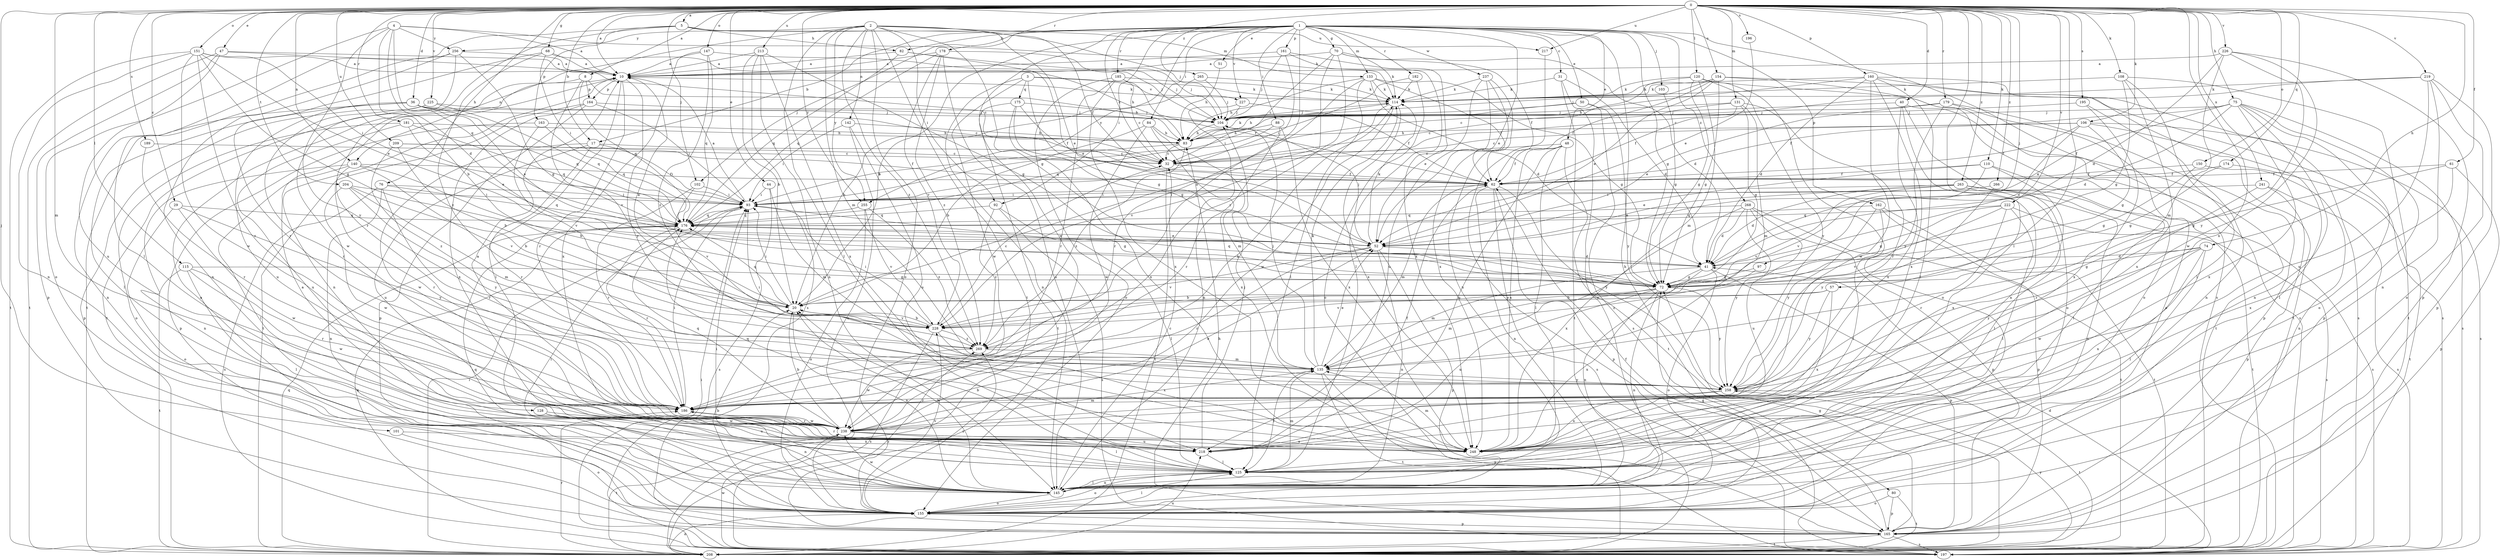 strict digraph  {
0;
1;
2;
3;
4;
5;
8;
10;
17;
20;
29;
31;
32;
36;
40;
41;
44;
47;
48;
50;
51;
52;
57;
61;
62;
68;
70;
72;
74;
75;
76;
80;
82;
83;
84;
88;
92;
93;
97;
101;
102;
103;
104;
106;
108;
110;
114;
115;
120;
125;
128;
131;
133;
135;
140;
142;
145;
147;
150;
151;
154;
155;
160;
161;
162;
163;
164;
165;
174;
175;
176;
178;
179;
181;
182;
185;
186;
189;
195;
196;
197;
204;
208;
209;
213;
217;
218;
219;
222;
225;
226;
227;
228;
237;
238;
241;
248;
255;
256;
258;
263;
265;
266;
268;
269;
0 -> 5  [label=a];
0 -> 8  [label=a];
0 -> 10  [label=a];
0 -> 17  [label=b];
0 -> 29  [label=c];
0 -> 36  [label=d];
0 -> 40  [label=d];
0 -> 44  [label=e];
0 -> 47  [label=e];
0 -> 57  [label=f];
0 -> 61  [label=f];
0 -> 68  [label=g];
0 -> 74  [label=h];
0 -> 75  [label=h];
0 -> 76  [label=h];
0 -> 97  [label=j];
0 -> 101  [label=j];
0 -> 102  [label=j];
0 -> 106  [label=k];
0 -> 108  [label=k];
0 -> 110  [label=k];
0 -> 115  [label=l];
0 -> 120  [label=l];
0 -> 125  [label=l];
0 -> 128  [label=m];
0 -> 131  [label=m];
0 -> 140  [label=n];
0 -> 147  [label=o];
0 -> 150  [label=o];
0 -> 151  [label=o];
0 -> 154  [label=o];
0 -> 160  [label=p];
0 -> 174  [label=q];
0 -> 178  [label=r];
0 -> 179  [label=r];
0 -> 181  [label=r];
0 -> 189  [label=s];
0 -> 195  [label=s];
0 -> 196  [label=s];
0 -> 204  [label=t];
0 -> 209  [label=u];
0 -> 213  [label=u];
0 -> 217  [label=u];
0 -> 219  [label=v];
0 -> 222  [label=v];
0 -> 225  [label=v];
0 -> 226  [label=v];
0 -> 241  [label=x];
0 -> 248  [label=x];
0 -> 255  [label=y];
0 -> 263  [label=z];
0 -> 265  [label=z];
0 -> 266  [label=z];
1 -> 17  [label=b];
1 -> 20  [label=b];
1 -> 31  [label=c];
1 -> 32  [label=c];
1 -> 48  [label=e];
1 -> 50  [label=e];
1 -> 51  [label=e];
1 -> 52  [label=e];
1 -> 70  [label=g];
1 -> 72  [label=g];
1 -> 80  [label=h];
1 -> 82  [label=h];
1 -> 84  [label=i];
1 -> 88  [label=i];
1 -> 92  [label=i];
1 -> 102  [label=j];
1 -> 103  [label=j];
1 -> 133  [label=m];
1 -> 161  [label=p];
1 -> 162  [label=p];
1 -> 182  [label=r];
1 -> 185  [label=r];
1 -> 197  [label=s];
1 -> 227  [label=v];
1 -> 237  [label=w];
1 -> 238  [label=w];
1 -> 255  [label=y];
1 -> 268  [label=z];
1 -> 269  [label=z];
2 -> 52  [label=e];
2 -> 62  [label=f];
2 -> 72  [label=g];
2 -> 92  [label=i];
2 -> 125  [label=l];
2 -> 133  [label=m];
2 -> 135  [label=m];
2 -> 140  [label=n];
2 -> 142  [label=n];
2 -> 155  [label=o];
2 -> 208  [label=t];
2 -> 255  [label=y];
2 -> 256  [label=y];
2 -> 269  [label=z];
3 -> 72  [label=g];
3 -> 114  [label=k];
3 -> 145  [label=n];
3 -> 175  [label=q];
3 -> 227  [label=v];
3 -> 238  [label=w];
4 -> 10  [label=a];
4 -> 20  [label=b];
4 -> 41  [label=d];
4 -> 114  [label=k];
4 -> 155  [label=o];
4 -> 176  [label=q];
4 -> 256  [label=y];
4 -> 258  [label=y];
5 -> 82  [label=h];
5 -> 104  [label=j];
5 -> 125  [label=l];
5 -> 163  [label=p];
5 -> 186  [label=r];
5 -> 217  [label=u];
8 -> 83  [label=h];
8 -> 164  [label=p];
8 -> 176  [label=q];
8 -> 208  [label=t];
8 -> 228  [label=v];
10 -> 114  [label=k];
10 -> 125  [label=l];
10 -> 145  [label=n];
10 -> 164  [label=p];
10 -> 186  [label=r];
10 -> 258  [label=y];
17 -> 32  [label=c];
17 -> 93  [label=i];
17 -> 186  [label=r];
17 -> 218  [label=u];
17 -> 238  [label=w];
20 -> 10  [label=a];
20 -> 93  [label=i];
20 -> 145  [label=n];
20 -> 176  [label=q];
20 -> 228  [label=v];
29 -> 155  [label=o];
29 -> 176  [label=q];
29 -> 238  [label=w];
29 -> 258  [label=y];
31 -> 41  [label=d];
31 -> 114  [label=k];
31 -> 155  [label=o];
31 -> 208  [label=t];
32 -> 62  [label=f];
32 -> 208  [label=t];
36 -> 32  [label=c];
36 -> 52  [label=e];
36 -> 104  [label=j];
36 -> 125  [label=l];
36 -> 145  [label=n];
36 -> 176  [label=q];
36 -> 218  [label=u];
40 -> 104  [label=j];
40 -> 145  [label=n];
40 -> 155  [label=o];
40 -> 208  [label=t];
40 -> 218  [label=u];
41 -> 72  [label=g];
41 -> 135  [label=m];
41 -> 145  [label=n];
41 -> 155  [label=o];
41 -> 165  [label=p];
41 -> 176  [label=q];
44 -> 93  [label=i];
44 -> 135  [label=m];
44 -> 197  [label=s];
47 -> 10  [label=a];
47 -> 32  [label=c];
47 -> 165  [label=p];
47 -> 208  [label=t];
47 -> 218  [label=u];
48 -> 32  [label=c];
48 -> 62  [label=f];
48 -> 125  [label=l];
48 -> 208  [label=t];
48 -> 218  [label=u];
48 -> 248  [label=x];
50 -> 83  [label=h];
50 -> 104  [label=j];
50 -> 197  [label=s];
50 -> 258  [label=y];
51 -> 83  [label=h];
52 -> 41  [label=d];
52 -> 104  [label=j];
52 -> 114  [label=k];
52 -> 145  [label=n];
52 -> 165  [label=p];
52 -> 186  [label=r];
52 -> 228  [label=v];
57 -> 20  [label=b];
57 -> 228  [label=v];
57 -> 248  [label=x];
57 -> 258  [label=y];
61 -> 62  [label=f];
61 -> 72  [label=g];
61 -> 165  [label=p];
61 -> 248  [label=x];
62 -> 93  [label=i];
62 -> 135  [label=m];
62 -> 145  [label=n];
62 -> 165  [label=p];
62 -> 197  [label=s];
62 -> 258  [label=y];
68 -> 10  [label=a];
68 -> 83  [label=h];
68 -> 93  [label=i];
68 -> 186  [label=r];
68 -> 269  [label=z];
70 -> 10  [label=a];
70 -> 20  [label=b];
70 -> 32  [label=c];
70 -> 41  [label=d];
70 -> 62  [label=f];
70 -> 114  [label=k];
70 -> 269  [label=z];
72 -> 20  [label=b];
72 -> 135  [label=m];
72 -> 145  [label=n];
72 -> 218  [label=u];
72 -> 248  [label=x];
72 -> 258  [label=y];
74 -> 41  [label=d];
74 -> 72  [label=g];
74 -> 125  [label=l];
74 -> 238  [label=w];
74 -> 248  [label=x];
74 -> 258  [label=y];
75 -> 41  [label=d];
75 -> 52  [label=e];
75 -> 62  [label=f];
75 -> 104  [label=j];
75 -> 145  [label=n];
75 -> 155  [label=o];
75 -> 165  [label=p];
75 -> 197  [label=s];
75 -> 248  [label=x];
76 -> 93  [label=i];
76 -> 145  [label=n];
76 -> 176  [label=q];
76 -> 186  [label=r];
76 -> 197  [label=s];
80 -> 155  [label=o];
80 -> 165  [label=p];
80 -> 208  [label=t];
82 -> 10  [label=a];
82 -> 52  [label=e];
82 -> 104  [label=j];
82 -> 176  [label=q];
83 -> 32  [label=c];
83 -> 93  [label=i];
83 -> 114  [label=k];
83 -> 269  [label=z];
84 -> 20  [label=b];
84 -> 83  [label=h];
84 -> 135  [label=m];
84 -> 238  [label=w];
84 -> 248  [label=x];
88 -> 83  [label=h];
88 -> 176  [label=q];
88 -> 186  [label=r];
88 -> 248  [label=x];
92 -> 125  [label=l];
92 -> 176  [label=q];
92 -> 197  [label=s];
92 -> 269  [label=z];
93 -> 10  [label=a];
93 -> 72  [label=g];
93 -> 176  [label=q];
97 -> 72  [label=g];
97 -> 269  [label=z];
101 -> 155  [label=o];
101 -> 248  [label=x];
102 -> 93  [label=i];
102 -> 186  [label=r];
102 -> 228  [label=v];
103 -> 72  [label=g];
104 -> 83  [label=h];
106 -> 32  [label=c];
106 -> 41  [label=d];
106 -> 62  [label=f];
106 -> 72  [label=g];
106 -> 83  [label=h];
106 -> 125  [label=l];
106 -> 197  [label=s];
108 -> 72  [label=g];
108 -> 114  [label=k];
108 -> 125  [label=l];
108 -> 208  [label=t];
108 -> 248  [label=x];
110 -> 52  [label=e];
110 -> 62  [label=f];
110 -> 125  [label=l];
110 -> 228  [label=v];
110 -> 248  [label=x];
114 -> 104  [label=j];
114 -> 228  [label=v];
114 -> 238  [label=w];
114 -> 248  [label=x];
115 -> 72  [label=g];
115 -> 125  [label=l];
115 -> 186  [label=r];
115 -> 208  [label=t];
115 -> 238  [label=w];
120 -> 32  [label=c];
120 -> 72  [label=g];
120 -> 114  [label=k];
120 -> 135  [label=m];
120 -> 155  [label=o];
120 -> 197  [label=s];
120 -> 258  [label=y];
125 -> 20  [label=b];
125 -> 135  [label=m];
125 -> 145  [label=n];
125 -> 155  [label=o];
128 -> 145  [label=n];
128 -> 218  [label=u];
128 -> 238  [label=w];
131 -> 32  [label=c];
131 -> 62  [label=f];
131 -> 72  [label=g];
131 -> 104  [label=j];
131 -> 135  [label=m];
131 -> 186  [label=r];
133 -> 41  [label=d];
133 -> 62  [label=f];
133 -> 72  [label=g];
133 -> 83  [label=h];
133 -> 114  [label=k];
133 -> 125  [label=l];
133 -> 186  [label=r];
135 -> 52  [label=e];
135 -> 93  [label=i];
135 -> 104  [label=j];
135 -> 114  [label=k];
135 -> 125  [label=l];
135 -> 197  [label=s];
135 -> 208  [label=t];
135 -> 258  [label=y];
140 -> 20  [label=b];
140 -> 62  [label=f];
140 -> 125  [label=l];
140 -> 145  [label=n];
140 -> 186  [label=r];
140 -> 228  [label=v];
142 -> 83  [label=h];
142 -> 93  [label=i];
142 -> 155  [label=o];
142 -> 218  [label=u];
145 -> 10  [label=a];
145 -> 20  [label=b];
145 -> 32  [label=c];
145 -> 93  [label=i];
145 -> 125  [label=l];
145 -> 155  [label=o];
145 -> 238  [label=w];
147 -> 10  [label=a];
147 -> 104  [label=j];
147 -> 176  [label=q];
147 -> 248  [label=x];
147 -> 269  [label=z];
150 -> 62  [label=f];
150 -> 72  [label=g];
150 -> 145  [label=n];
151 -> 10  [label=a];
151 -> 52  [label=e];
151 -> 72  [label=g];
151 -> 93  [label=i];
151 -> 145  [label=n];
151 -> 186  [label=r];
151 -> 208  [label=t];
151 -> 238  [label=w];
154 -> 52  [label=e];
154 -> 62  [label=f];
154 -> 72  [label=g];
154 -> 104  [label=j];
154 -> 114  [label=k];
154 -> 155  [label=o];
154 -> 197  [label=s];
155 -> 10  [label=a];
155 -> 20  [label=b];
155 -> 72  [label=g];
155 -> 93  [label=i];
155 -> 125  [label=l];
155 -> 165  [label=p];
155 -> 176  [label=q];
155 -> 228  [label=v];
155 -> 269  [label=z];
160 -> 41  [label=d];
160 -> 83  [label=h];
160 -> 114  [label=k];
160 -> 125  [label=l];
160 -> 197  [label=s];
160 -> 208  [label=t];
160 -> 238  [label=w];
160 -> 248  [label=x];
161 -> 10  [label=a];
161 -> 93  [label=i];
161 -> 104  [label=j];
161 -> 125  [label=l];
161 -> 248  [label=x];
162 -> 125  [label=l];
162 -> 165  [label=p];
162 -> 176  [label=q];
162 -> 208  [label=t];
162 -> 258  [label=y];
163 -> 83  [label=h];
163 -> 165  [label=p];
163 -> 176  [label=q];
163 -> 228  [label=v];
164 -> 93  [label=i];
164 -> 104  [label=j];
164 -> 165  [label=p];
164 -> 208  [label=t];
164 -> 248  [label=x];
165 -> 62  [label=f];
165 -> 72  [label=g];
165 -> 83  [label=h];
165 -> 197  [label=s];
165 -> 208  [label=t];
165 -> 269  [label=z];
174 -> 62  [label=f];
174 -> 72  [label=g];
174 -> 208  [label=t];
175 -> 62  [label=f];
175 -> 72  [label=g];
175 -> 104  [label=j];
175 -> 208  [label=t];
175 -> 248  [label=x];
176 -> 52  [label=e];
176 -> 186  [label=r];
178 -> 10  [label=a];
178 -> 104  [label=j];
178 -> 145  [label=n];
178 -> 176  [label=q];
178 -> 228  [label=v];
178 -> 269  [label=z];
179 -> 52  [label=e];
179 -> 104  [label=j];
179 -> 155  [label=o];
179 -> 165  [label=p];
179 -> 258  [label=y];
181 -> 52  [label=e];
181 -> 83  [label=h];
181 -> 155  [label=o];
181 -> 176  [label=q];
181 -> 218  [label=u];
182 -> 93  [label=i];
182 -> 114  [label=k];
182 -> 155  [label=o];
185 -> 32  [label=c];
185 -> 62  [label=f];
185 -> 114  [label=k];
185 -> 155  [label=o];
185 -> 186  [label=r];
185 -> 248  [label=x];
186 -> 93  [label=i];
186 -> 114  [label=k];
186 -> 238  [label=w];
189 -> 32  [label=c];
189 -> 186  [label=r];
195 -> 104  [label=j];
195 -> 145  [label=n];
195 -> 248  [label=x];
196 -> 52  [label=e];
197 -> 41  [label=d];
197 -> 93  [label=i];
197 -> 176  [label=q];
197 -> 238  [label=w];
204 -> 20  [label=b];
204 -> 93  [label=i];
204 -> 135  [label=m];
204 -> 238  [label=w];
204 -> 258  [label=y];
208 -> 93  [label=i];
208 -> 155  [label=o];
208 -> 176  [label=q];
208 -> 186  [label=r];
208 -> 218  [label=u];
208 -> 258  [label=y];
209 -> 20  [label=b];
209 -> 32  [label=c];
209 -> 62  [label=f];
209 -> 269  [label=z];
213 -> 10  [label=a];
213 -> 20  [label=b];
213 -> 72  [label=g];
213 -> 145  [label=n];
213 -> 197  [label=s];
213 -> 248  [label=x];
217 -> 165  [label=p];
218 -> 62  [label=f];
218 -> 104  [label=j];
218 -> 125  [label=l];
219 -> 32  [label=c];
219 -> 114  [label=k];
219 -> 145  [label=n];
219 -> 155  [label=o];
219 -> 165  [label=p];
219 -> 218  [label=u];
222 -> 72  [label=g];
222 -> 125  [label=l];
222 -> 176  [label=q];
222 -> 186  [label=r];
222 -> 197  [label=s];
222 -> 228  [label=v];
225 -> 104  [label=j];
225 -> 165  [label=p];
225 -> 176  [label=q];
225 -> 186  [label=r];
226 -> 10  [label=a];
226 -> 41  [label=d];
226 -> 135  [label=m];
226 -> 165  [label=p];
226 -> 238  [label=w];
226 -> 258  [label=y];
227 -> 62  [label=f];
227 -> 104  [label=j];
227 -> 145  [label=n];
228 -> 20  [label=b];
228 -> 32  [label=c];
228 -> 93  [label=i];
228 -> 197  [label=s];
228 -> 248  [label=x];
228 -> 269  [label=z];
237 -> 52  [label=e];
237 -> 114  [label=k];
237 -> 145  [label=n];
237 -> 218  [label=u];
237 -> 248  [label=x];
238 -> 10  [label=a];
238 -> 20  [label=b];
238 -> 52  [label=e];
238 -> 125  [label=l];
238 -> 135  [label=m];
238 -> 176  [label=q];
238 -> 186  [label=r];
238 -> 208  [label=t];
238 -> 218  [label=u];
238 -> 248  [label=x];
241 -> 93  [label=i];
241 -> 165  [label=p];
241 -> 186  [label=r];
241 -> 197  [label=s];
248 -> 135  [label=m];
248 -> 176  [label=q];
248 -> 186  [label=r];
255 -> 155  [label=o];
255 -> 176  [label=q];
255 -> 228  [label=v];
255 -> 269  [label=z];
256 -> 10  [label=a];
256 -> 72  [label=g];
256 -> 145  [label=n];
256 -> 208  [label=t];
256 -> 238  [label=w];
258 -> 186  [label=r];
258 -> 208  [label=t];
258 -> 248  [label=x];
263 -> 41  [label=d];
263 -> 52  [label=e];
263 -> 93  [label=i];
263 -> 125  [label=l];
263 -> 145  [label=n];
263 -> 197  [label=s];
263 -> 208  [label=t];
263 -> 228  [label=v];
265 -> 20  [label=b];
265 -> 104  [label=j];
265 -> 114  [label=k];
266 -> 93  [label=i];
266 -> 258  [label=y];
268 -> 41  [label=d];
268 -> 165  [label=p];
268 -> 176  [label=q];
268 -> 208  [label=t];
268 -> 218  [label=u];
268 -> 248  [label=x];
268 -> 258  [label=y];
269 -> 135  [label=m];
269 -> 238  [label=w];
}
